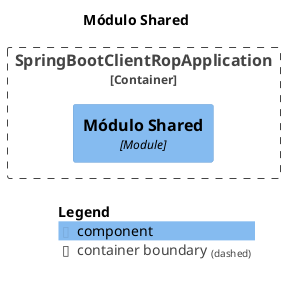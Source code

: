 @startuml
set separator none
title Módulo Shared

top to bottom direction

!include <C4/C4>
!include <C4/C4_Context>
!include <C4/C4_Component>

Container_Boundary("SpringBootClientRopApplication.SpringBootClientRopApplication_boundary", "SpringBootClientRopApplication", $tags="") {
  Component(SpringBootClientRopApplication.SpringBootClientRopApplication.MóduloShared, "Módulo Shared", $techn="Module", $descr="", $tags="", $link="")
}


SHOW_LEGEND(true)
@enduml